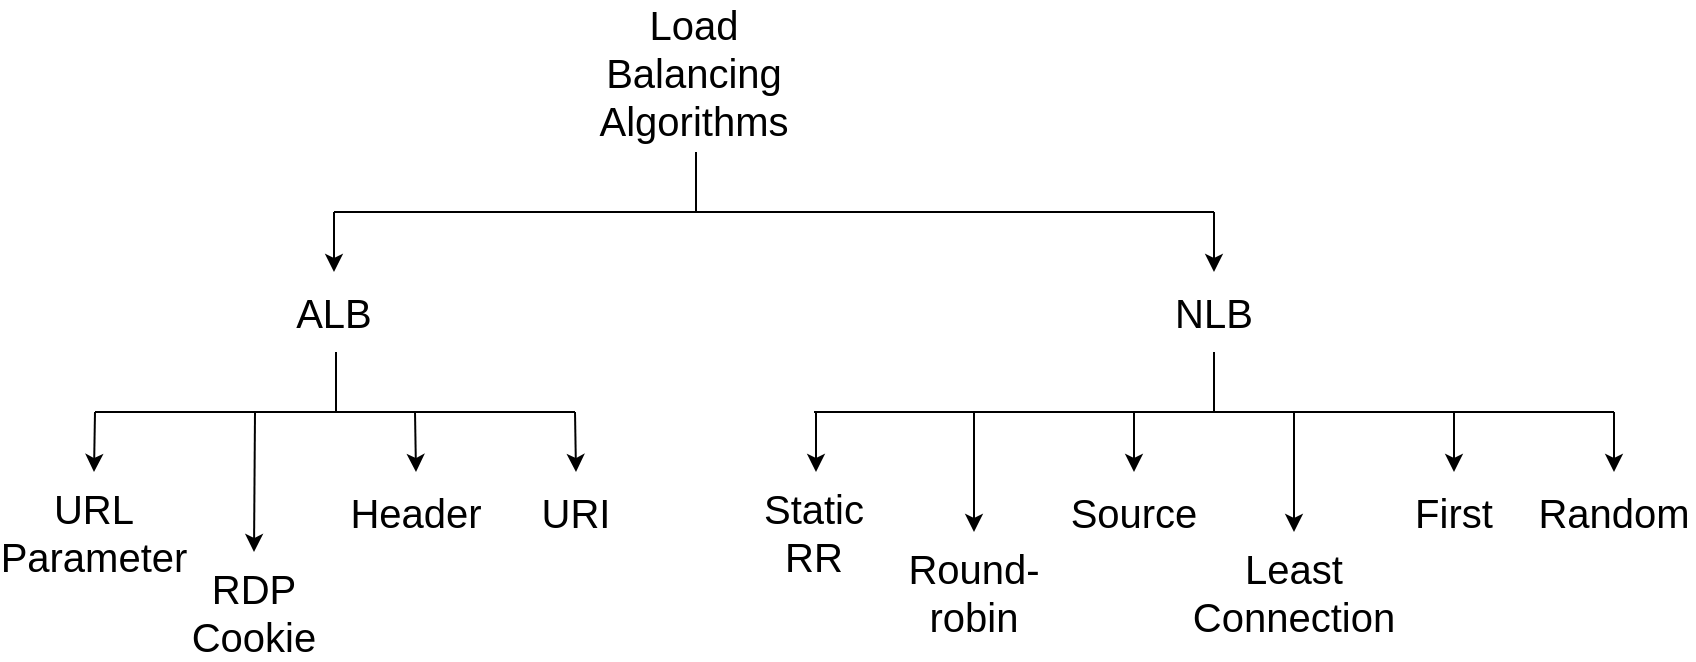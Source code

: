 <mxfile version="20.6.0" type="device"><diagram id="7P-F-s9T8IQgHbPgZd3k" name="Page-1"><mxGraphModel dx="1796" dy="536" grid="1" gridSize="10" guides="1" tooltips="1" connect="1" arrows="1" fold="1" page="1" pageScale="1" pageWidth="850" pageHeight="1100" math="0" shadow="0"><root><mxCell id="0"/><mxCell id="1" parent="0"/><mxCell id="LZdG4HomQsU_nI8SHzbj-25" value="&lt;font style=&quot;font-size: 20px;&quot; color=&quot;#000000&quot;&gt;NLB&lt;/font&gt;" style="text;html=1;strokeColor=none;fillColor=none;align=center;verticalAlign=middle;whiteSpace=wrap;rounded=0;fontColor=#7EA6E0;rotation=0;" parent="1" vertex="1"><mxGeometry x="550" y="220" width="80" height="40" as="geometry"/></mxCell><mxCell id="LZdG4HomQsU_nI8SHzbj-27" value="" style="endArrow=none;html=1;rounded=0;fontColor=#000000;" parent="1" edge="1"><mxGeometry width="50" height="50" relative="1" as="geometry"><mxPoint x="331" y="160" as="sourcePoint"/><mxPoint x="331" y="190" as="targetPoint"/></mxGeometry></mxCell><mxCell id="LZdG4HomQsU_nI8SHzbj-28" value="" style="endArrow=none;html=1;rounded=0;fontColor=#000000;" parent="1" edge="1"><mxGeometry width="50" height="50" relative="1" as="geometry"><mxPoint x="150" y="190" as="sourcePoint"/><mxPoint x="590" y="190" as="targetPoint"/></mxGeometry></mxCell><mxCell id="LZdG4HomQsU_nI8SHzbj-29" value="&lt;font style=&quot;font-size: 20px;&quot; color=&quot;#000000&quot;&gt;Load Balancing Algorithms&lt;/font&gt;" style="text;html=1;strokeColor=none;fillColor=none;align=center;verticalAlign=middle;whiteSpace=wrap;rounded=0;fontColor=#7EA6E0;rotation=0;" parent="1" vertex="1"><mxGeometry x="270" y="100" width="120" height="40" as="geometry"/></mxCell><mxCell id="LZdG4HomQsU_nI8SHzbj-30" value="" style="endArrow=classic;html=1;rounded=0;fontColor=#000000;" parent="1" edge="1"><mxGeometry width="50" height="50" relative="1" as="geometry"><mxPoint x="590" y="190" as="sourcePoint"/><mxPoint x="590" y="220" as="targetPoint"/></mxGeometry></mxCell><mxCell id="LZdG4HomQsU_nI8SHzbj-31" value="" style="endArrow=classic;html=1;rounded=0;fontColor=#000000;" parent="1" edge="1"><mxGeometry width="50" height="50" relative="1" as="geometry"><mxPoint x="150" y="190" as="sourcePoint"/><mxPoint x="150" y="220" as="targetPoint"/></mxGeometry></mxCell><mxCell id="LZdG4HomQsU_nI8SHzbj-32" value="&lt;font style=&quot;font-size: 20px;&quot; color=&quot;#000000&quot;&gt;ALB&lt;/font&gt;" style="text;html=1;strokeColor=none;fillColor=none;align=center;verticalAlign=middle;whiteSpace=wrap;rounded=0;fontColor=#7EA6E0;rotation=0;" parent="1" vertex="1"><mxGeometry x="110" y="220" width="80" height="40" as="geometry"/></mxCell><mxCell id="LZdG4HomQsU_nI8SHzbj-33" value="&lt;font style=&quot;font-size: 20px;&quot; color=&quot;#000000&quot;&gt;Round-robin&lt;/font&gt;" style="text;html=1;strokeColor=none;fillColor=none;align=center;verticalAlign=middle;whiteSpace=wrap;rounded=0;fontColor=#7EA6E0;rotation=0;" parent="1" vertex="1"><mxGeometry x="430" y="360" width="80" height="40" as="geometry"/></mxCell><mxCell id="LZdG4HomQsU_nI8SHzbj-35" value="&lt;font style=&quot;font-size: 20px;&quot; color=&quot;#000000&quot;&gt;Least Connection&lt;/font&gt;" style="text;html=1;strokeColor=none;fillColor=none;align=center;verticalAlign=middle;whiteSpace=wrap;rounded=0;fontColor=#7EA6E0;rotation=0;" parent="1" vertex="1"><mxGeometry x="590" y="360" width="80" height="40" as="geometry"/></mxCell><mxCell id="LZdG4HomQsU_nI8SHzbj-36" value="&lt;font style=&quot;font-size: 20px;&quot; color=&quot;#000000&quot;&gt;Random&lt;/font&gt;" style="text;html=1;strokeColor=none;fillColor=none;align=center;verticalAlign=middle;whiteSpace=wrap;rounded=0;fontColor=#7EA6E0;rotation=0;" parent="1" vertex="1"><mxGeometry x="750" y="320" width="80" height="40" as="geometry"/></mxCell><mxCell id="LZdG4HomQsU_nI8SHzbj-37" value="&lt;font style=&quot;font-size: 20px;&quot; color=&quot;#000000&quot;&gt;Static RR&lt;/font&gt;" style="text;html=1;strokeColor=none;fillColor=none;align=center;verticalAlign=middle;whiteSpace=wrap;rounded=0;fontColor=#7EA6E0;rotation=0;" parent="1" vertex="1"><mxGeometry x="350" y="330" width="80" height="40" as="geometry"/></mxCell><mxCell id="LZdG4HomQsU_nI8SHzbj-39" value="&lt;font style=&quot;font-size: 20px;&quot; color=&quot;#000000&quot;&gt;First&lt;/font&gt;" style="text;html=1;strokeColor=none;fillColor=none;align=center;verticalAlign=middle;whiteSpace=wrap;rounded=0;fontColor=#7EA6E0;rotation=0;" parent="1" vertex="1"><mxGeometry x="670" y="320" width="80" height="40" as="geometry"/></mxCell><mxCell id="LZdG4HomQsU_nI8SHzbj-40" value="&lt;font style=&quot;font-size: 20px;&quot; color=&quot;#000000&quot;&gt;Source&lt;/font&gt;" style="text;html=1;strokeColor=none;fillColor=none;align=center;verticalAlign=middle;whiteSpace=wrap;rounded=0;fontColor=#7EA6E0;rotation=0;" parent="1" vertex="1"><mxGeometry x="510" y="320" width="80" height="40" as="geometry"/></mxCell><mxCell id="LZdG4HomQsU_nI8SHzbj-41" value="&lt;font style=&quot;font-size: 20px;&quot; color=&quot;#000000&quot;&gt;URI&lt;/font&gt;" style="text;html=1;strokeColor=none;fillColor=none;align=center;verticalAlign=middle;whiteSpace=wrap;rounded=0;fontColor=#7EA6E0;rotation=0;" parent="1" vertex="1"><mxGeometry x="230.5" y="320" width="80" height="40" as="geometry"/></mxCell><mxCell id="LZdG4HomQsU_nI8SHzbj-42" value="&lt;font style=&quot;font-size: 20px;&quot; color=&quot;#000000&quot;&gt;URL Parameter&lt;/font&gt;" style="text;html=1;strokeColor=none;fillColor=none;align=center;verticalAlign=middle;whiteSpace=wrap;rounded=0;fontColor=#7EA6E0;rotation=0;" parent="1" vertex="1"><mxGeometry x="-10.5" y="330" width="80" height="40" as="geometry"/></mxCell><mxCell id="LZdG4HomQsU_nI8SHzbj-43" value="&lt;font style=&quot;font-size: 20px;&quot; color=&quot;#000000&quot;&gt;Header&lt;/font&gt;" style="text;html=1;strokeColor=none;fillColor=none;align=center;verticalAlign=middle;whiteSpace=wrap;rounded=0;fontColor=#7EA6E0;rotation=0;" parent="1" vertex="1"><mxGeometry x="150.5" y="320" width="80" height="40" as="geometry"/></mxCell><mxCell id="LZdG4HomQsU_nI8SHzbj-44" value="&lt;font style=&quot;font-size: 20px;&quot; color=&quot;#000000&quot;&gt;RDP Cookie&lt;/font&gt;" style="text;html=1;strokeColor=none;fillColor=none;align=center;verticalAlign=middle;whiteSpace=wrap;rounded=0;fontColor=#7EA6E0;rotation=0;" parent="1" vertex="1"><mxGeometry x="69.5" y="370" width="80" height="40" as="geometry"/></mxCell><mxCell id="LZdG4HomQsU_nI8SHzbj-45" value="" style="endArrow=none;html=1;rounded=0;fontColor=#000000;exitX=0.5;exitY=1;exitDx=0;exitDy=0;" parent="1" edge="1" source="LZdG4HomQsU_nI8SHzbj-25"><mxGeometry width="50" height="50" relative="1" as="geometry"><mxPoint x="590" y="330" as="sourcePoint"/><mxPoint x="590" y="290" as="targetPoint"/></mxGeometry></mxCell><mxCell id="LZdG4HomQsU_nI8SHzbj-46" value="" style="endArrow=none;html=1;rounded=0;fontColor=#000000;" parent="1" edge="1"><mxGeometry width="50" height="50" relative="1" as="geometry"><mxPoint x="390" y="290" as="sourcePoint"/><mxPoint x="790" y="290" as="targetPoint"/></mxGeometry></mxCell><mxCell id="LZdG4HomQsU_nI8SHzbj-47" value="" style="endArrow=classic;html=1;rounded=0;fontColor=#000000;" parent="1" edge="1"><mxGeometry width="50" height="50" relative="1" as="geometry"><mxPoint x="790" y="290" as="sourcePoint"/><mxPoint x="790" y="320" as="targetPoint"/></mxGeometry></mxCell><mxCell id="LZdG4HomQsU_nI8SHzbj-48" value="" style="endArrow=classic;html=1;rounded=0;fontColor=#000000;" parent="1" edge="1"><mxGeometry width="50" height="50" relative="1" as="geometry"><mxPoint x="391" y="290" as="sourcePoint"/><mxPoint x="391" y="320" as="targetPoint"/></mxGeometry></mxCell><mxCell id="LZdG4HomQsU_nI8SHzbj-49" value="" style="endArrow=classic;html=1;rounded=0;fontColor=#000000;" parent="1" edge="1"><mxGeometry width="50" height="50" relative="1" as="geometry"><mxPoint x="470" y="290" as="sourcePoint"/><mxPoint x="470" y="350" as="targetPoint"/></mxGeometry></mxCell><mxCell id="LZdG4HomQsU_nI8SHzbj-50" value="" style="endArrow=classic;html=1;rounded=0;fontColor=#000000;" parent="1" edge="1"><mxGeometry width="50" height="50" relative="1" as="geometry"><mxPoint x="550" y="290" as="sourcePoint"/><mxPoint x="550" y="320" as="targetPoint"/></mxGeometry></mxCell><mxCell id="LZdG4HomQsU_nI8SHzbj-51" value="" style="endArrow=classic;html=1;rounded=0;fontColor=#000000;" parent="1" edge="1"><mxGeometry width="50" height="50" relative="1" as="geometry"><mxPoint x="710" y="290" as="sourcePoint"/><mxPoint x="710" y="320" as="targetPoint"/></mxGeometry></mxCell><mxCell id="LZdG4HomQsU_nI8SHzbj-52" value="" style="endArrow=classic;html=1;rounded=0;fontColor=#000000;" parent="1" edge="1"><mxGeometry width="50" height="50" relative="1" as="geometry"><mxPoint x="630" y="290" as="sourcePoint"/><mxPoint x="630" y="350" as="targetPoint"/></mxGeometry></mxCell><mxCell id="LZdG4HomQsU_nI8SHzbj-53" value="" style="endArrow=none;html=1;rounded=0;fontColor=#000000;" parent="1" edge="1"><mxGeometry width="50" height="50" relative="1" as="geometry"><mxPoint x="30.5" y="290" as="sourcePoint"/><mxPoint x="270.5" y="290" as="targetPoint"/></mxGeometry></mxCell><mxCell id="LZdG4HomQsU_nI8SHzbj-54" value="" style="endArrow=none;html=1;rounded=0;fontColor=#000000;" parent="1" edge="1"><mxGeometry width="50" height="50" relative="1" as="geometry"><mxPoint x="151" y="260" as="sourcePoint"/><mxPoint x="151" y="290" as="targetPoint"/></mxGeometry></mxCell><mxCell id="LZdG4HomQsU_nI8SHzbj-56" value="" style="endArrow=classic;html=1;rounded=0;fontColor=#000000;" parent="1" edge="1"><mxGeometry width="50" height="50" relative="1" as="geometry"><mxPoint x="270.5" y="290" as="sourcePoint"/><mxPoint x="271" y="320" as="targetPoint"/></mxGeometry></mxCell><mxCell id="LZdG4HomQsU_nI8SHzbj-58" value="" style="endArrow=classic;html=1;rounded=0;fontColor=#000000;" parent="1" edge="1"><mxGeometry width="50" height="50" relative="1" as="geometry"><mxPoint x="30.5" y="290" as="sourcePoint"/><mxPoint x="30" y="320" as="targetPoint"/></mxGeometry></mxCell><mxCell id="LZdG4HomQsU_nI8SHzbj-59" value="" style="endArrow=classic;html=1;rounded=0;fontColor=#000000;" parent="1" edge="1"><mxGeometry width="50" height="50" relative="1" as="geometry"><mxPoint x="190.5" y="290" as="sourcePoint"/><mxPoint x="191" y="320" as="targetPoint"/></mxGeometry></mxCell><mxCell id="LZdG4HomQsU_nI8SHzbj-60" value="" style="endArrow=classic;html=1;rounded=0;fontColor=#000000;" parent="1" edge="1"><mxGeometry width="50" height="50" relative="1" as="geometry"><mxPoint x="110.5" y="290" as="sourcePoint"/><mxPoint x="110" y="360" as="targetPoint"/></mxGeometry></mxCell></root></mxGraphModel></diagram></mxfile>